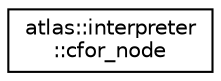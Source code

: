 digraph "Graphical Class Hierarchy"
{
  edge [fontname="Helvetica",fontsize="10",labelfontname="Helvetica",labelfontsize="10"];
  node [fontname="Helvetica",fontsize="10",shape=record];
  rankdir="LR";
  Node1 [label="atlas::interpreter\l::cfor_node",height=0.2,width=0.4,color="black", fillcolor="white", style="filled",URL="$structatlas_1_1interpreter_1_1cfor__node.html"];
}

